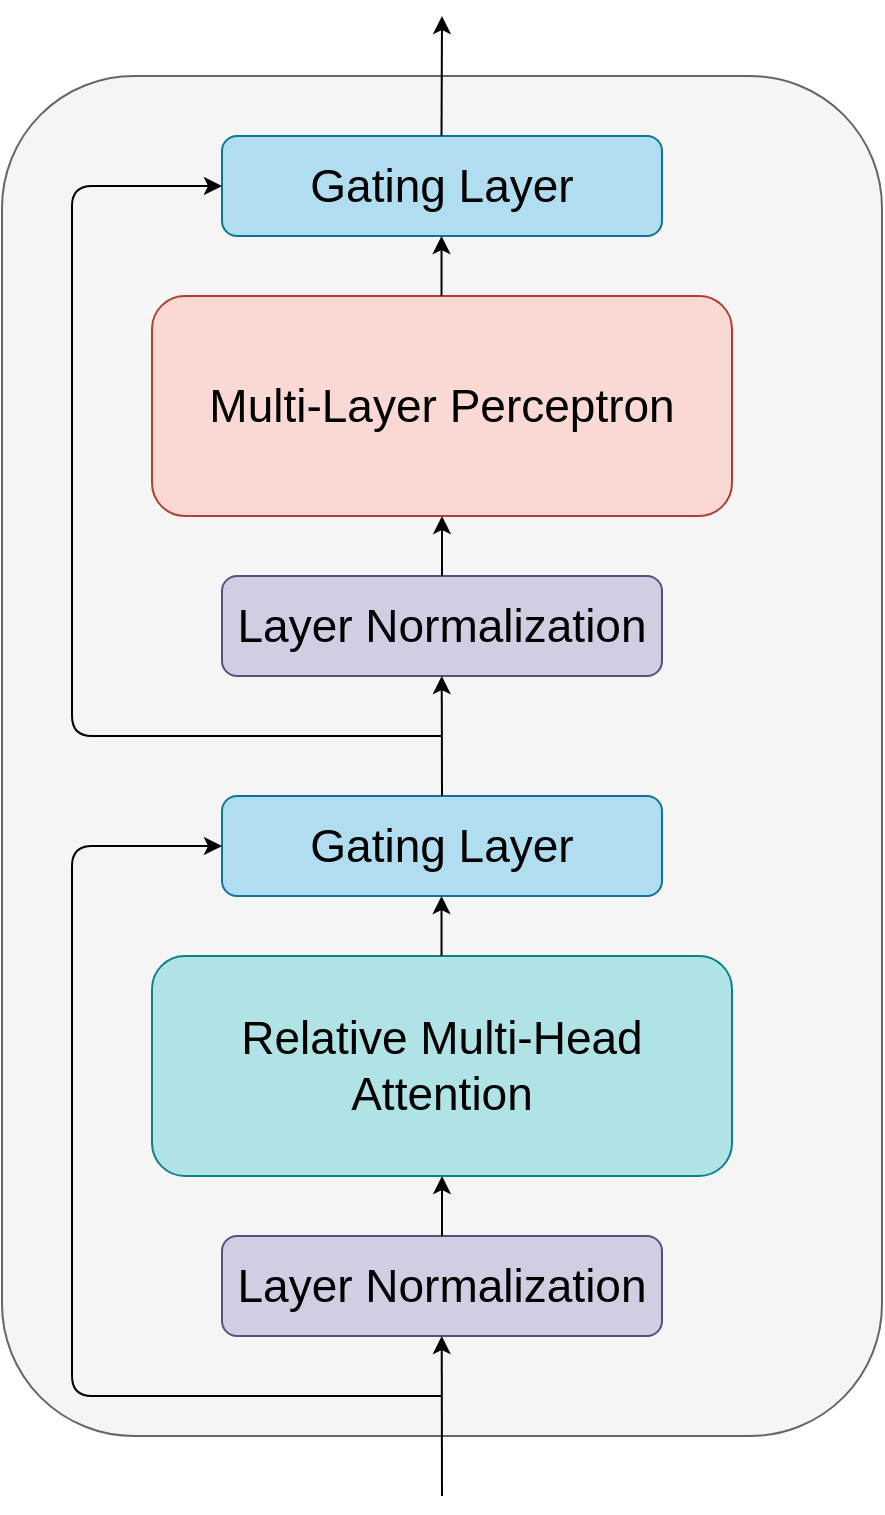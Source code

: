<mxfile version="13.7.6" type="device"><diagram id="xdKoOUw2pv7xjTtM1PPM" name="Page-1"><mxGraphModel dx="2076" dy="2098" grid="1" gridSize="10" guides="1" tooltips="1" connect="1" arrows="1" fold="1" page="1" pageScale="1" pageWidth="850" pageHeight="1100" math="0" shadow="0"><root><mxCell id="0"/><mxCell id="1" parent="0"/><mxCell id="NuTt_uTsD3HRwyqkVDSR-28" value="" style="rounded=1;whiteSpace=wrap;html=1;fillColor=#f5f5f5;strokeColor=#666666;fontColor=#333333;" vertex="1" parent="1"><mxGeometry x="195" y="30" width="440" height="680" as="geometry"/></mxCell><mxCell id="NuTt_uTsD3HRwyqkVDSR-1" value="Layer Normalization" style="rounded=1;whiteSpace=wrap;html=1;fillColor=#d0cee2;strokeColor=#56517e;fontSize=23;" vertex="1" parent="1"><mxGeometry x="305" y="610" width="220" height="50" as="geometry"/></mxCell><mxCell id="NuTt_uTsD3HRwyqkVDSR-2" value="" style="endArrow=classic;html=1;fontSize=23;exitX=0.5;exitY=0;exitDx=0;exitDy=0;" edge="1" parent="1" source="NuTt_uTsD3HRwyqkVDSR-1"><mxGeometry width="50" height="50" relative="1" as="geometry"><mxPoint x="380" y="650" as="sourcePoint"/><mxPoint x="415" y="580" as="targetPoint"/></mxGeometry></mxCell><mxCell id="NuTt_uTsD3HRwyqkVDSR-3" value="Relative Multi-Head Attention" style="rounded=1;whiteSpace=wrap;html=1;fillColor=#b0e3e6;strokeColor=#0e8088;fontSize=23;" vertex="1" parent="1"><mxGeometry x="270" y="470" width="290" height="110" as="geometry"/></mxCell><mxCell id="NuTt_uTsD3HRwyqkVDSR-11" value="Gating Layer" style="rounded=1;whiteSpace=wrap;html=1;fillColor=#b1ddf0;strokeColor=#10739e;fontSize=23;" vertex="1" parent="1"><mxGeometry x="305" y="390" width="220" height="50" as="geometry"/></mxCell><mxCell id="NuTt_uTsD3HRwyqkVDSR-14" value="" style="endArrow=classic;html=1;fontSize=23;exitX=0.5;exitY=0;exitDx=0;exitDy=0;" edge="1" parent="1"><mxGeometry width="50" height="50" relative="1" as="geometry"><mxPoint x="414.76" y="470" as="sourcePoint"/><mxPoint x="414.76" y="440" as="targetPoint"/></mxGeometry></mxCell><mxCell id="NuTt_uTsD3HRwyqkVDSR-15" value="" style="endArrow=classic;html=1;fontSize=23;" edge="1" parent="1"><mxGeometry width="50" height="50" relative="1" as="geometry"><mxPoint x="415" y="740" as="sourcePoint"/><mxPoint x="414.86" y="660" as="targetPoint"/></mxGeometry></mxCell><mxCell id="NuTt_uTsD3HRwyqkVDSR-16" value="" style="endArrow=classic;html=1;fontSize=23;entryX=0;entryY=0.5;entryDx=0;entryDy=0;" edge="1" parent="1" target="NuTt_uTsD3HRwyqkVDSR-11"><mxGeometry width="50" height="50" relative="1" as="geometry"><mxPoint x="415" y="690" as="sourcePoint"/><mxPoint x="300" y="660" as="targetPoint"/><Array as="points"><mxPoint x="230" y="690"/><mxPoint x="230" y="510"/><mxPoint x="230" y="415"/></Array></mxGeometry></mxCell><mxCell id="NuTt_uTsD3HRwyqkVDSR-17" value="Layer Normalization" style="rounded=1;whiteSpace=wrap;html=1;fillColor=#d0cee2;strokeColor=#56517e;fontSize=23;" vertex="1" parent="1"><mxGeometry x="305" y="280" width="220" height="50" as="geometry"/></mxCell><mxCell id="NuTt_uTsD3HRwyqkVDSR-18" value="" style="endArrow=classic;html=1;fontSize=23;exitX=0.5;exitY=0;exitDx=0;exitDy=0;" edge="1" parent="1" source="NuTt_uTsD3HRwyqkVDSR-17"><mxGeometry width="50" height="50" relative="1" as="geometry"><mxPoint x="380" y="320" as="sourcePoint"/><mxPoint x="415" y="250" as="targetPoint"/></mxGeometry></mxCell><mxCell id="NuTt_uTsD3HRwyqkVDSR-19" value="Multi-Layer Perceptron" style="rounded=1;whiteSpace=wrap;html=1;fillColor=#fad9d5;strokeColor=#ae4132;fontSize=23;" vertex="1" parent="1"><mxGeometry x="270" y="140" width="290" height="110" as="geometry"/></mxCell><mxCell id="NuTt_uTsD3HRwyqkVDSR-20" value="Gating Layer" style="rounded=1;whiteSpace=wrap;html=1;fillColor=#b1ddf0;strokeColor=#10739e;fontSize=23;" vertex="1" parent="1"><mxGeometry x="305" y="60" width="220" height="50" as="geometry"/></mxCell><mxCell id="NuTt_uTsD3HRwyqkVDSR-21" value="" style="endArrow=classic;html=1;fontSize=23;exitX=0.5;exitY=0;exitDx=0;exitDy=0;" edge="1" parent="1"><mxGeometry width="50" height="50" relative="1" as="geometry"><mxPoint x="414.76" y="140" as="sourcePoint"/><mxPoint x="414.76" y="110" as="targetPoint"/></mxGeometry></mxCell><mxCell id="NuTt_uTsD3HRwyqkVDSR-22" value="" style="endArrow=classic;html=1;fontSize=23;" edge="1" parent="1"><mxGeometry width="50" height="50" relative="1" as="geometry"><mxPoint x="415" y="390" as="sourcePoint"/><mxPoint x="414.86" y="330" as="targetPoint"/></mxGeometry></mxCell><mxCell id="NuTt_uTsD3HRwyqkVDSR-23" value="" style="endArrow=classic;html=1;fontSize=23;entryX=0;entryY=0.5;entryDx=0;entryDy=0;" edge="1" parent="1" target="NuTt_uTsD3HRwyqkVDSR-20"><mxGeometry width="50" height="50" relative="1" as="geometry"><mxPoint x="415" y="360" as="sourcePoint"/><mxPoint x="300" y="330" as="targetPoint"/><Array as="points"><mxPoint x="230" y="360"/><mxPoint x="230" y="180"/><mxPoint x="230" y="85"/></Array></mxGeometry></mxCell><mxCell id="NuTt_uTsD3HRwyqkVDSR-24" value="" style="endArrow=classic;html=1;fontSize=23;exitX=0.5;exitY=0;exitDx=0;exitDy=0;" edge="1" parent="1"><mxGeometry width="50" height="50" relative="1" as="geometry"><mxPoint x="414.76" y="60" as="sourcePoint"/><mxPoint x="415" as="targetPoint"/></mxGeometry></mxCell></root></mxGraphModel></diagram></mxfile>